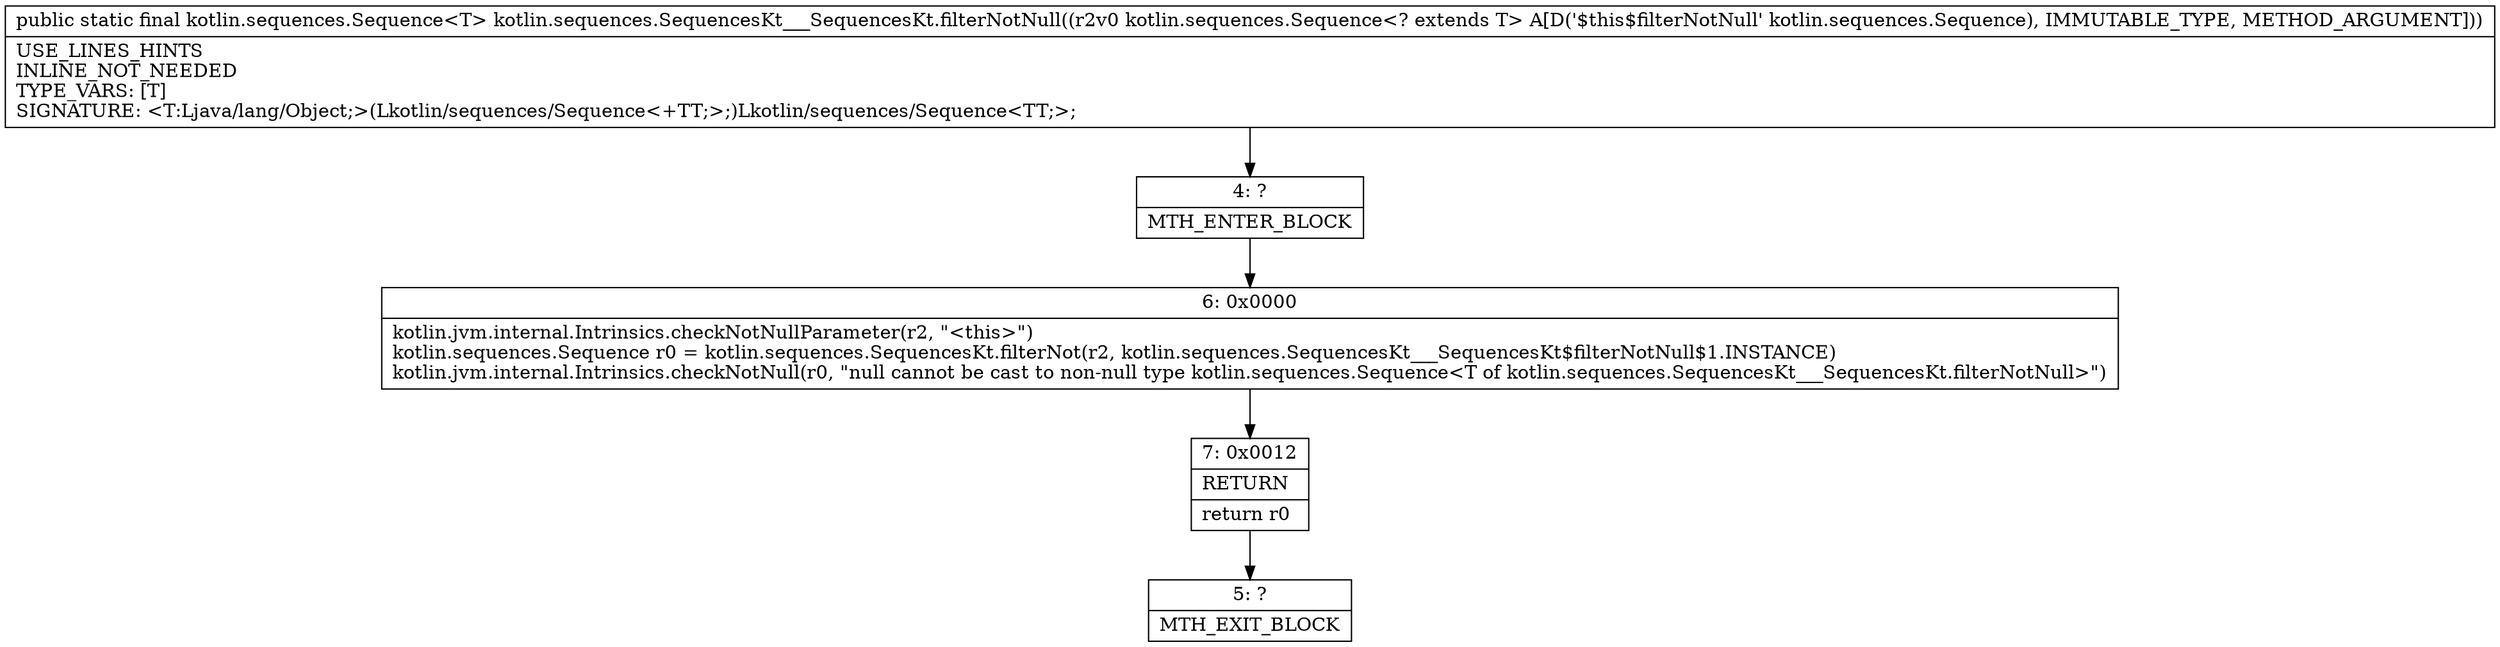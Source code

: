 digraph "CFG forkotlin.sequences.SequencesKt___SequencesKt.filterNotNull(Lkotlin\/sequences\/Sequence;)Lkotlin\/sequences\/Sequence;" {
Node_4 [shape=record,label="{4\:\ ?|MTH_ENTER_BLOCK\l}"];
Node_6 [shape=record,label="{6\:\ 0x0000|kotlin.jvm.internal.Intrinsics.checkNotNullParameter(r2, \"\<this\>\")\lkotlin.sequences.Sequence r0 = kotlin.sequences.SequencesKt.filterNot(r2, kotlin.sequences.SequencesKt___SequencesKt$filterNotNull$1.INSTANCE)\lkotlin.jvm.internal.Intrinsics.checkNotNull(r0, \"null cannot be cast to non\-null type kotlin.sequences.Sequence\<T of kotlin.sequences.SequencesKt___SequencesKt.filterNotNull\>\")\l}"];
Node_7 [shape=record,label="{7\:\ 0x0012|RETURN\l|return r0\l}"];
Node_5 [shape=record,label="{5\:\ ?|MTH_EXIT_BLOCK\l}"];
MethodNode[shape=record,label="{public static final kotlin.sequences.Sequence\<T\> kotlin.sequences.SequencesKt___SequencesKt.filterNotNull((r2v0 kotlin.sequences.Sequence\<? extends T\> A[D('$this$filterNotNull' kotlin.sequences.Sequence), IMMUTABLE_TYPE, METHOD_ARGUMENT]))  | USE_LINES_HINTS\lINLINE_NOT_NEEDED\lTYPE_VARS: [T]\lSIGNATURE: \<T:Ljava\/lang\/Object;\>(Lkotlin\/sequences\/Sequence\<+TT;\>;)Lkotlin\/sequences\/Sequence\<TT;\>;\l}"];
MethodNode -> Node_4;Node_4 -> Node_6;
Node_6 -> Node_7;
Node_7 -> Node_5;
}

